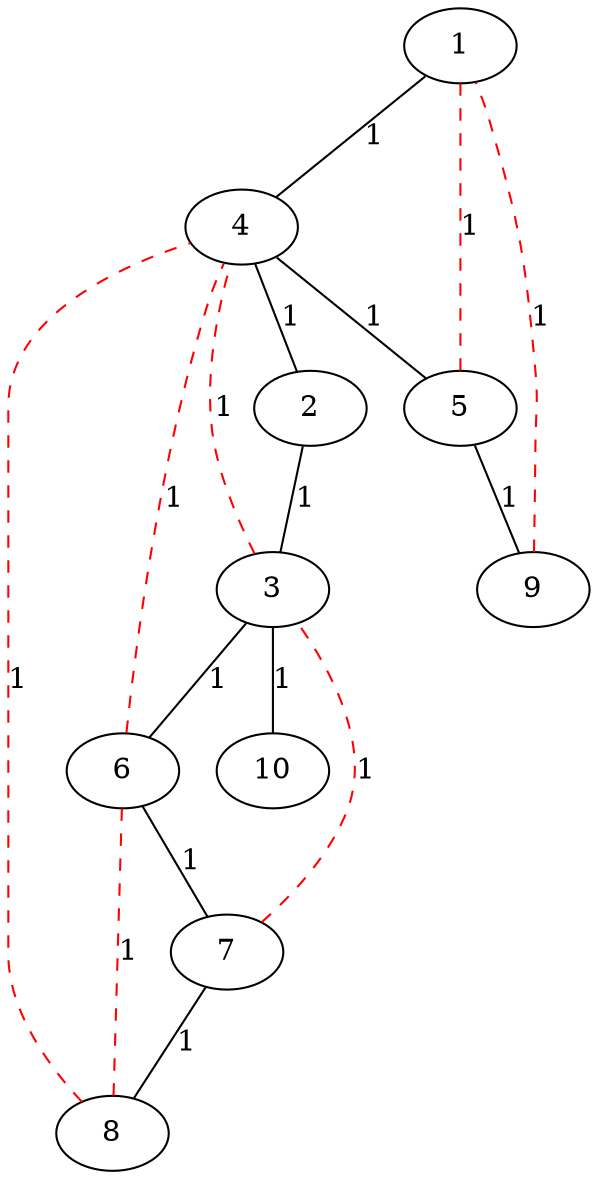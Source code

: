graph G {
      1 -- 4 [label="1"];
      4 -- 2 [label="1"];
      2 -- 3 [label="1"];
      3 -- 6 [label="1"];
      6 -- 7 [label="1"];
      7 -- 8 [label="1"];
      3 -- 10 [label="1"];
      4 -- 5 [label="1"];
      5 -- 9 [label="1"];
      3 -- 4 [label="1", color="red" style = dashed];
      6 -- 4 [label="1", color="red" style = dashed];
      7 -- 3 [label="1", color="red" style = dashed];
      8 -- 4 [label="1", color="red" style = dashed];
      8 -- 6 [label="1", color="red" style = dashed];
      5 -- 1 [label="1", color="red" style = dashed];
      9 -- 1 [label="1", color="red" style = dashed];
}
